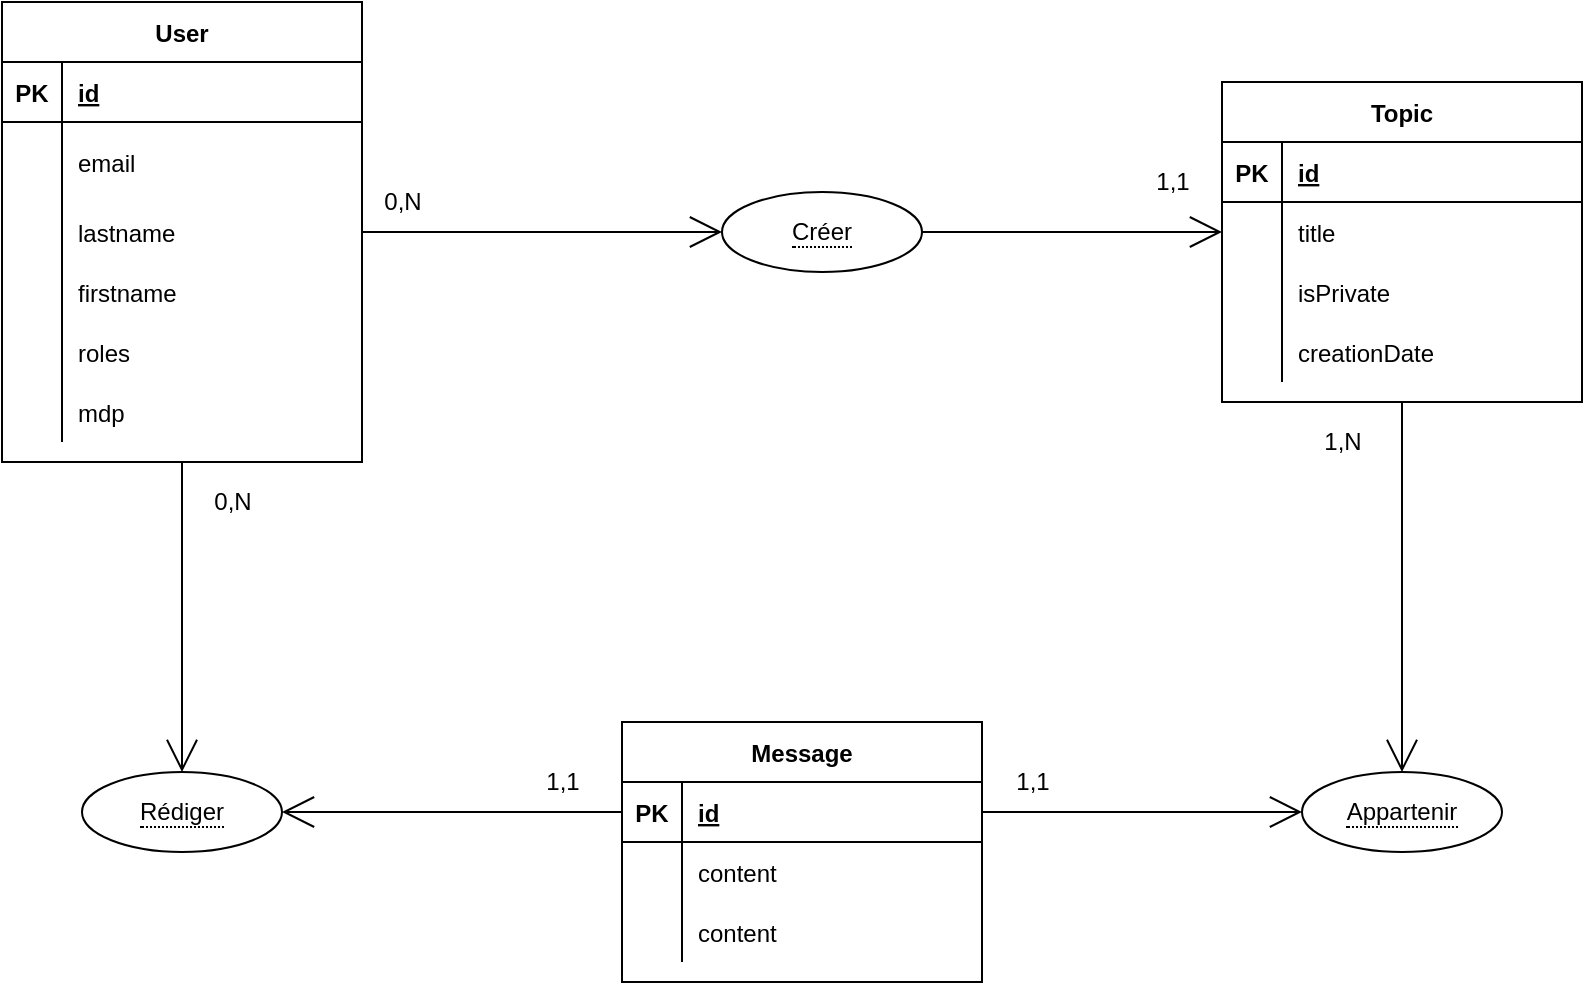 <mxfile version="15.3.5" type="device"><diagram id="0XSRkDpTvWGKxE9jtPsz" name="Page-1"><mxGraphModel dx="1550" dy="867" grid="1" gridSize="10" guides="1" tooltips="1" connect="1" arrows="1" fold="1" page="1" pageScale="1" pageWidth="827" pageHeight="1169" math="0" shadow="0"><root><mxCell id="0"/><mxCell id="1" parent="0"/><mxCell id="ifHObFiyR5tC1U4R6uqx-59" style="edgeStyle=none;curved=1;rounded=0;orthogonalLoop=1;jettySize=auto;html=1;exitX=0.5;exitY=1;exitDx=0;exitDy=0;entryX=0.5;entryY=0;entryDx=0;entryDy=0;endArrow=open;startSize=14;endSize=14;sourcePerimeterSpacing=8;targetPerimeterSpacing=8;" parent="1" source="ifHObFiyR5tC1U4R6uqx-1" target="ifHObFiyR5tC1U4R6uqx-55" edge="1"><mxGeometry relative="1" as="geometry"/></mxCell><mxCell id="ifHObFiyR5tC1U4R6uqx-1" value="User" style="shape=table;startSize=30;container=1;collapsible=1;childLayout=tableLayout;fixedRows=1;rowLines=0;fontStyle=1;align=center;resizeLast=1;hachureGap=4;pointerEvents=0;" parent="1" vertex="1"><mxGeometry x="20" y="80" width="180" height="230" as="geometry"/></mxCell><mxCell id="ifHObFiyR5tC1U4R6uqx-2" value="" style="shape=partialRectangle;collapsible=0;dropTarget=0;pointerEvents=0;fillColor=none;top=0;left=0;bottom=1;right=0;points=[[0,0.5],[1,0.5]];portConstraint=eastwest;" parent="ifHObFiyR5tC1U4R6uqx-1" vertex="1"><mxGeometry y="30" width="180" height="30" as="geometry"/></mxCell><mxCell id="ifHObFiyR5tC1U4R6uqx-3" value="PK" style="shape=partialRectangle;connectable=0;fillColor=none;top=0;left=0;bottom=0;right=0;fontStyle=1;overflow=hidden;" parent="ifHObFiyR5tC1U4R6uqx-2" vertex="1"><mxGeometry width="30" height="30" as="geometry"><mxRectangle width="30" height="30" as="alternateBounds"/></mxGeometry></mxCell><mxCell id="ifHObFiyR5tC1U4R6uqx-4" value="id" style="shape=partialRectangle;connectable=0;fillColor=none;top=0;left=0;bottom=0;right=0;align=left;spacingLeft=6;fontStyle=5;overflow=hidden;" parent="ifHObFiyR5tC1U4R6uqx-2" vertex="1"><mxGeometry x="30" width="150" height="30" as="geometry"><mxRectangle width="150" height="30" as="alternateBounds"/></mxGeometry></mxCell><mxCell id="ifHObFiyR5tC1U4R6uqx-5" value="" style="shape=partialRectangle;collapsible=0;dropTarget=0;pointerEvents=0;fillColor=none;top=0;left=0;bottom=0;right=0;points=[[0,0.5],[1,0.5]];portConstraint=eastwest;" parent="ifHObFiyR5tC1U4R6uqx-1" vertex="1"><mxGeometry y="60" width="180" height="40" as="geometry"/></mxCell><mxCell id="ifHObFiyR5tC1U4R6uqx-6" value="" style="shape=partialRectangle;connectable=0;fillColor=none;top=0;left=0;bottom=0;right=0;editable=1;overflow=hidden;" parent="ifHObFiyR5tC1U4R6uqx-5" vertex="1"><mxGeometry width="30" height="40" as="geometry"><mxRectangle width="30" height="40" as="alternateBounds"/></mxGeometry></mxCell><mxCell id="ifHObFiyR5tC1U4R6uqx-7" value="email" style="shape=partialRectangle;connectable=0;fillColor=none;top=0;left=0;bottom=0;right=0;align=left;spacingLeft=6;overflow=hidden;" parent="ifHObFiyR5tC1U4R6uqx-5" vertex="1"><mxGeometry x="30" width="150" height="40" as="geometry"><mxRectangle width="150" height="40" as="alternateBounds"/></mxGeometry></mxCell><mxCell id="ifHObFiyR5tC1U4R6uqx-8" value="" style="shape=partialRectangle;collapsible=0;dropTarget=0;pointerEvents=0;fillColor=none;top=0;left=0;bottom=0;right=0;points=[[0,0.5],[1,0.5]];portConstraint=eastwest;" parent="ifHObFiyR5tC1U4R6uqx-1" vertex="1"><mxGeometry y="100" width="180" height="30" as="geometry"/></mxCell><mxCell id="ifHObFiyR5tC1U4R6uqx-9" value="" style="shape=partialRectangle;connectable=0;fillColor=none;top=0;left=0;bottom=0;right=0;editable=1;overflow=hidden;" parent="ifHObFiyR5tC1U4R6uqx-8" vertex="1"><mxGeometry width="30" height="30" as="geometry"><mxRectangle width="30" height="30" as="alternateBounds"/></mxGeometry></mxCell><mxCell id="ifHObFiyR5tC1U4R6uqx-10" value="lastname" style="shape=partialRectangle;connectable=0;fillColor=none;top=0;left=0;bottom=0;right=0;align=left;spacingLeft=6;overflow=hidden;" parent="ifHObFiyR5tC1U4R6uqx-8" vertex="1"><mxGeometry x="30" width="150" height="30" as="geometry"><mxRectangle width="150" height="30" as="alternateBounds"/></mxGeometry></mxCell><mxCell id="ifHObFiyR5tC1U4R6uqx-11" value="" style="shape=partialRectangle;collapsible=0;dropTarget=0;pointerEvents=0;fillColor=none;top=0;left=0;bottom=0;right=0;points=[[0,0.5],[1,0.5]];portConstraint=eastwest;" parent="ifHObFiyR5tC1U4R6uqx-1" vertex="1"><mxGeometry y="130" width="180" height="30" as="geometry"/></mxCell><mxCell id="ifHObFiyR5tC1U4R6uqx-12" value="" style="shape=partialRectangle;connectable=0;fillColor=none;top=0;left=0;bottom=0;right=0;editable=1;overflow=hidden;" parent="ifHObFiyR5tC1U4R6uqx-11" vertex="1"><mxGeometry width="30" height="30" as="geometry"><mxRectangle width="30" height="30" as="alternateBounds"/></mxGeometry></mxCell><mxCell id="ifHObFiyR5tC1U4R6uqx-13" value="firstname" style="shape=partialRectangle;connectable=0;fillColor=none;top=0;left=0;bottom=0;right=0;align=left;spacingLeft=6;overflow=hidden;" parent="ifHObFiyR5tC1U4R6uqx-11" vertex="1"><mxGeometry x="30" width="150" height="30" as="geometry"><mxRectangle width="150" height="30" as="alternateBounds"/></mxGeometry></mxCell><mxCell id="ifHObFiyR5tC1U4R6uqx-15" value="" style="shape=partialRectangle;collapsible=0;dropTarget=0;pointerEvents=0;fillColor=none;top=0;left=0;bottom=0;right=0;points=[[0,0.5],[1,0.5]];portConstraint=eastwest;hachureGap=4;" parent="ifHObFiyR5tC1U4R6uqx-1" vertex="1"><mxGeometry y="160" width="180" height="30" as="geometry"/></mxCell><mxCell id="ifHObFiyR5tC1U4R6uqx-16" value="" style="shape=partialRectangle;connectable=0;fillColor=none;top=0;left=0;bottom=0;right=0;editable=1;overflow=hidden;" parent="ifHObFiyR5tC1U4R6uqx-15" vertex="1"><mxGeometry width="30" height="30" as="geometry"><mxRectangle width="30" height="30" as="alternateBounds"/></mxGeometry></mxCell><mxCell id="ifHObFiyR5tC1U4R6uqx-17" value="roles" style="shape=partialRectangle;connectable=0;fillColor=none;top=0;left=0;bottom=0;right=0;align=left;spacingLeft=6;overflow=hidden;" parent="ifHObFiyR5tC1U4R6uqx-15" vertex="1"><mxGeometry x="30" width="150" height="30" as="geometry"><mxRectangle width="150" height="30" as="alternateBounds"/></mxGeometry></mxCell><mxCell id="scZFlAguOhz34CdFb3Q7-4" value="" style="shape=partialRectangle;collapsible=0;dropTarget=0;pointerEvents=0;fillColor=none;top=0;left=0;bottom=0;right=0;points=[[0,0.5],[1,0.5]];portConstraint=eastwest;hachureGap=4;" vertex="1" parent="ifHObFiyR5tC1U4R6uqx-1"><mxGeometry y="190" width="180" height="30" as="geometry"/></mxCell><mxCell id="scZFlAguOhz34CdFb3Q7-5" value="" style="shape=partialRectangle;connectable=0;fillColor=none;top=0;left=0;bottom=0;right=0;editable=1;overflow=hidden;" vertex="1" parent="scZFlAguOhz34CdFb3Q7-4"><mxGeometry width="30" height="30" as="geometry"><mxRectangle width="30" height="30" as="alternateBounds"/></mxGeometry></mxCell><mxCell id="scZFlAguOhz34CdFb3Q7-6" value="mdp" style="shape=partialRectangle;connectable=0;fillColor=none;top=0;left=0;bottom=0;right=0;align=left;spacingLeft=6;overflow=hidden;" vertex="1" parent="scZFlAguOhz34CdFb3Q7-4"><mxGeometry x="30" width="150" height="30" as="geometry"><mxRectangle width="150" height="30" as="alternateBounds"/></mxGeometry></mxCell><mxCell id="ifHObFiyR5tC1U4R6uqx-60" style="edgeStyle=none;curved=1;rounded=0;orthogonalLoop=1;jettySize=auto;html=1;exitX=0.5;exitY=1;exitDx=0;exitDy=0;entryX=0.5;entryY=0;entryDx=0;entryDy=0;endArrow=open;startSize=14;endSize=14;sourcePerimeterSpacing=8;targetPerimeterSpacing=8;" parent="1" source="ifHObFiyR5tC1U4R6uqx-21" target="ifHObFiyR5tC1U4R6uqx-56" edge="1"><mxGeometry relative="1" as="geometry"/></mxCell><mxCell id="ifHObFiyR5tC1U4R6uqx-21" value="Topic" style="shape=table;startSize=30;container=1;collapsible=1;childLayout=tableLayout;fixedRows=1;rowLines=0;fontStyle=1;align=center;resizeLast=1;hachureGap=4;pointerEvents=0;" parent="1" vertex="1"><mxGeometry x="630" y="120" width="180" height="160" as="geometry"/></mxCell><mxCell id="ifHObFiyR5tC1U4R6uqx-22" value="" style="shape=partialRectangle;collapsible=0;dropTarget=0;pointerEvents=0;fillColor=none;top=0;left=0;bottom=1;right=0;points=[[0,0.5],[1,0.5]];portConstraint=eastwest;" parent="ifHObFiyR5tC1U4R6uqx-21" vertex="1"><mxGeometry y="30" width="180" height="30" as="geometry"/></mxCell><mxCell id="ifHObFiyR5tC1U4R6uqx-23" value="PK" style="shape=partialRectangle;connectable=0;fillColor=none;top=0;left=0;bottom=0;right=0;fontStyle=1;overflow=hidden;" parent="ifHObFiyR5tC1U4R6uqx-22" vertex="1"><mxGeometry width="30" height="30" as="geometry"><mxRectangle width="30" height="30" as="alternateBounds"/></mxGeometry></mxCell><mxCell id="ifHObFiyR5tC1U4R6uqx-24" value="id" style="shape=partialRectangle;connectable=0;fillColor=none;top=0;left=0;bottom=0;right=0;align=left;spacingLeft=6;fontStyle=5;overflow=hidden;" parent="ifHObFiyR5tC1U4R6uqx-22" vertex="1"><mxGeometry x="30" width="150" height="30" as="geometry"><mxRectangle width="150" height="30" as="alternateBounds"/></mxGeometry></mxCell><mxCell id="ifHObFiyR5tC1U4R6uqx-25" value="" style="shape=partialRectangle;collapsible=0;dropTarget=0;pointerEvents=0;fillColor=none;top=0;left=0;bottom=0;right=0;points=[[0,0.5],[1,0.5]];portConstraint=eastwest;" parent="ifHObFiyR5tC1U4R6uqx-21" vertex="1"><mxGeometry y="60" width="180" height="30" as="geometry"/></mxCell><mxCell id="ifHObFiyR5tC1U4R6uqx-26" value="" style="shape=partialRectangle;connectable=0;fillColor=none;top=0;left=0;bottom=0;right=0;editable=1;overflow=hidden;" parent="ifHObFiyR5tC1U4R6uqx-25" vertex="1"><mxGeometry width="30" height="30" as="geometry"><mxRectangle width="30" height="30" as="alternateBounds"/></mxGeometry></mxCell><mxCell id="ifHObFiyR5tC1U4R6uqx-27" value="title" style="shape=partialRectangle;connectable=0;fillColor=none;top=0;left=0;bottom=0;right=0;align=left;spacingLeft=6;overflow=hidden;" parent="ifHObFiyR5tC1U4R6uqx-25" vertex="1"><mxGeometry x="30" width="150" height="30" as="geometry"><mxRectangle width="150" height="30" as="alternateBounds"/></mxGeometry></mxCell><mxCell id="ifHObFiyR5tC1U4R6uqx-28" value="" style="shape=partialRectangle;collapsible=0;dropTarget=0;pointerEvents=0;fillColor=none;top=0;left=0;bottom=0;right=0;points=[[0,0.5],[1,0.5]];portConstraint=eastwest;" parent="ifHObFiyR5tC1U4R6uqx-21" vertex="1"><mxGeometry y="90" width="180" height="30" as="geometry"/></mxCell><mxCell id="ifHObFiyR5tC1U4R6uqx-29" value="" style="shape=partialRectangle;connectable=0;fillColor=none;top=0;left=0;bottom=0;right=0;editable=1;overflow=hidden;" parent="ifHObFiyR5tC1U4R6uqx-28" vertex="1"><mxGeometry width="30" height="30" as="geometry"><mxRectangle width="30" height="30" as="alternateBounds"/></mxGeometry></mxCell><mxCell id="ifHObFiyR5tC1U4R6uqx-30" value="isPrivate" style="shape=partialRectangle;connectable=0;fillColor=none;top=0;left=0;bottom=0;right=0;align=left;spacingLeft=6;overflow=hidden;" parent="ifHObFiyR5tC1U4R6uqx-28" vertex="1"><mxGeometry x="30" width="150" height="30" as="geometry"><mxRectangle width="150" height="30" as="alternateBounds"/></mxGeometry></mxCell><mxCell id="ifHObFiyR5tC1U4R6uqx-31" value="" style="shape=partialRectangle;collapsible=0;dropTarget=0;pointerEvents=0;fillColor=none;top=0;left=0;bottom=0;right=0;points=[[0,0.5],[1,0.5]];portConstraint=eastwest;" parent="ifHObFiyR5tC1U4R6uqx-21" vertex="1"><mxGeometry y="120" width="180" height="30" as="geometry"/></mxCell><mxCell id="ifHObFiyR5tC1U4R6uqx-32" value="" style="shape=partialRectangle;connectable=0;fillColor=none;top=0;left=0;bottom=0;right=0;editable=1;overflow=hidden;" parent="ifHObFiyR5tC1U4R6uqx-31" vertex="1"><mxGeometry width="30" height="30" as="geometry"><mxRectangle width="30" height="30" as="alternateBounds"/></mxGeometry></mxCell><mxCell id="ifHObFiyR5tC1U4R6uqx-33" value="creationDate" style="shape=partialRectangle;connectable=0;fillColor=none;top=0;left=0;bottom=0;right=0;align=left;spacingLeft=6;overflow=hidden;" parent="ifHObFiyR5tC1U4R6uqx-31" vertex="1"><mxGeometry x="30" width="150" height="30" as="geometry"><mxRectangle width="150" height="30" as="alternateBounds"/></mxGeometry></mxCell><mxCell id="ifHObFiyR5tC1U4R6uqx-36" style="edgeStyle=none;curved=1;rounded=0;orthogonalLoop=1;jettySize=auto;html=1;exitX=1;exitY=0.5;exitDx=0;exitDy=0;entryX=0;entryY=0.5;entryDx=0;entryDy=0;endArrow=open;startSize=14;endSize=14;sourcePerimeterSpacing=8;targetPerimeterSpacing=8;" parent="1" source="ifHObFiyR5tC1U4R6uqx-34" target="ifHObFiyR5tC1U4R6uqx-25" edge="1"><mxGeometry relative="1" as="geometry"/></mxCell><mxCell id="ifHObFiyR5tC1U4R6uqx-34" value="&lt;span style=&quot;border-bottom: 1px dotted&quot;&gt;Créer&lt;/span&gt;" style="ellipse;whiteSpace=wrap;html=1;align=center;hachureGap=4;pointerEvents=0;" parent="1" vertex="1"><mxGeometry x="380" y="175" width="100" height="40" as="geometry"/></mxCell><mxCell id="ifHObFiyR5tC1U4R6uqx-35" style="edgeStyle=none;curved=1;rounded=0;orthogonalLoop=1;jettySize=auto;html=1;exitX=1;exitY=0.5;exitDx=0;exitDy=0;entryX=0;entryY=0.5;entryDx=0;entryDy=0;endArrow=open;startSize=14;endSize=14;sourcePerimeterSpacing=8;targetPerimeterSpacing=8;" parent="1" source="ifHObFiyR5tC1U4R6uqx-8" target="ifHObFiyR5tC1U4R6uqx-34" edge="1"><mxGeometry relative="1" as="geometry"/></mxCell><mxCell id="ifHObFiyR5tC1U4R6uqx-37" value="0,N" style="text;html=1;align=center;verticalAlign=middle;resizable=0;points=[];autosize=1;strokeColor=none;fillColor=none;" parent="1" vertex="1"><mxGeometry x="205" y="170" width="30" height="20" as="geometry"/></mxCell><mxCell id="ifHObFiyR5tC1U4R6uqx-38" value="1,1" style="text;html=1;align=center;verticalAlign=middle;resizable=0;points=[];autosize=1;strokeColor=none;fillColor=none;" parent="1" vertex="1"><mxGeometry x="590" y="160" width="30" height="20" as="geometry"/></mxCell><mxCell id="ifHObFiyR5tC1U4R6uqx-39" value="Message" style="shape=table;startSize=30;container=1;collapsible=1;childLayout=tableLayout;fixedRows=1;rowLines=0;fontStyle=1;align=center;resizeLast=1;hachureGap=4;pointerEvents=0;" parent="1" vertex="1"><mxGeometry x="330" y="440" width="180" height="130" as="geometry"/></mxCell><mxCell id="ifHObFiyR5tC1U4R6uqx-40" value="" style="shape=partialRectangle;collapsible=0;dropTarget=0;pointerEvents=0;fillColor=none;top=0;left=0;bottom=1;right=0;points=[[0,0.5],[1,0.5]];portConstraint=eastwest;" parent="ifHObFiyR5tC1U4R6uqx-39" vertex="1"><mxGeometry y="30" width="180" height="30" as="geometry"/></mxCell><mxCell id="ifHObFiyR5tC1U4R6uqx-41" value="PK" style="shape=partialRectangle;connectable=0;fillColor=none;top=0;left=0;bottom=0;right=0;fontStyle=1;overflow=hidden;" parent="ifHObFiyR5tC1U4R6uqx-40" vertex="1"><mxGeometry width="30" height="30" as="geometry"><mxRectangle width="30" height="30" as="alternateBounds"/></mxGeometry></mxCell><mxCell id="ifHObFiyR5tC1U4R6uqx-42" value="id" style="shape=partialRectangle;connectable=0;fillColor=none;top=0;left=0;bottom=0;right=0;align=left;spacingLeft=6;fontStyle=5;overflow=hidden;" parent="ifHObFiyR5tC1U4R6uqx-40" vertex="1"><mxGeometry x="30" width="150" height="30" as="geometry"><mxRectangle width="150" height="30" as="alternateBounds"/></mxGeometry></mxCell><mxCell id="ifHObFiyR5tC1U4R6uqx-43" value="" style="shape=partialRectangle;collapsible=0;dropTarget=0;pointerEvents=0;fillColor=none;top=0;left=0;bottom=0;right=0;points=[[0,0.5],[1,0.5]];portConstraint=eastwest;" parent="ifHObFiyR5tC1U4R6uqx-39" vertex="1"><mxGeometry y="60" width="180" height="30" as="geometry"/></mxCell><mxCell id="ifHObFiyR5tC1U4R6uqx-44" value="" style="shape=partialRectangle;connectable=0;fillColor=none;top=0;left=0;bottom=0;right=0;editable=1;overflow=hidden;" parent="ifHObFiyR5tC1U4R6uqx-43" vertex="1"><mxGeometry width="30" height="30" as="geometry"><mxRectangle width="30" height="30" as="alternateBounds"/></mxGeometry></mxCell><mxCell id="ifHObFiyR5tC1U4R6uqx-45" value="content" style="shape=partialRectangle;connectable=0;fillColor=none;top=0;left=0;bottom=0;right=0;align=left;spacingLeft=6;overflow=hidden;" parent="ifHObFiyR5tC1U4R6uqx-43" vertex="1"><mxGeometry x="30" width="150" height="30" as="geometry"><mxRectangle width="150" height="30" as="alternateBounds"/></mxGeometry></mxCell><mxCell id="ifHObFiyR5tC1U4R6uqx-46" value="" style="shape=partialRectangle;collapsible=0;dropTarget=0;pointerEvents=0;fillColor=none;top=0;left=0;bottom=0;right=0;points=[[0,0.5],[1,0.5]];portConstraint=eastwest;" parent="ifHObFiyR5tC1U4R6uqx-39" vertex="1"><mxGeometry y="90" width="180" height="30" as="geometry"/></mxCell><mxCell id="ifHObFiyR5tC1U4R6uqx-47" value="" style="shape=partialRectangle;connectable=0;fillColor=none;top=0;left=0;bottom=0;right=0;editable=1;overflow=hidden;" parent="ifHObFiyR5tC1U4R6uqx-46" vertex="1"><mxGeometry width="30" height="30" as="geometry"><mxRectangle width="30" height="30" as="alternateBounds"/></mxGeometry></mxCell><mxCell id="ifHObFiyR5tC1U4R6uqx-48" value="content" style="shape=partialRectangle;connectable=0;fillColor=none;top=0;left=0;bottom=0;right=0;align=left;spacingLeft=6;overflow=hidden;" parent="ifHObFiyR5tC1U4R6uqx-46" vertex="1"><mxGeometry x="30" width="150" height="30" as="geometry"><mxRectangle width="150" height="30" as="alternateBounds"/></mxGeometry></mxCell><mxCell id="ifHObFiyR5tC1U4R6uqx-55" value="&lt;span style=&quot;border-bottom: 1px dotted&quot;&gt;Rédiger&lt;/span&gt;" style="ellipse;whiteSpace=wrap;html=1;align=center;hachureGap=4;pointerEvents=0;" parent="1" vertex="1"><mxGeometry x="60" y="465" width="100" height="40" as="geometry"/></mxCell><mxCell id="ifHObFiyR5tC1U4R6uqx-56" value="&lt;span style=&quot;border-bottom: 1px dotted&quot;&gt;Appartenir&lt;/span&gt;" style="ellipse;whiteSpace=wrap;html=1;align=center;hachureGap=4;pointerEvents=0;" parent="1" vertex="1"><mxGeometry x="670" y="465" width="100" height="40" as="geometry"/></mxCell><mxCell id="ifHObFiyR5tC1U4R6uqx-57" style="edgeStyle=none;curved=1;rounded=0;orthogonalLoop=1;jettySize=auto;html=1;exitX=1;exitY=0.5;exitDx=0;exitDy=0;entryX=0;entryY=0.5;entryDx=0;entryDy=0;endArrow=open;startSize=14;endSize=14;sourcePerimeterSpacing=8;targetPerimeterSpacing=8;" parent="1" source="ifHObFiyR5tC1U4R6uqx-40" target="ifHObFiyR5tC1U4R6uqx-56" edge="1"><mxGeometry relative="1" as="geometry"/></mxCell><mxCell id="ifHObFiyR5tC1U4R6uqx-58" style="edgeStyle=none;curved=1;rounded=0;orthogonalLoop=1;jettySize=auto;html=1;exitX=0;exitY=0.5;exitDx=0;exitDy=0;entryX=1;entryY=0.5;entryDx=0;entryDy=0;endArrow=open;startSize=14;endSize=14;sourcePerimeterSpacing=8;targetPerimeterSpacing=8;" parent="1" source="ifHObFiyR5tC1U4R6uqx-40" target="ifHObFiyR5tC1U4R6uqx-55" edge="1"><mxGeometry relative="1" as="geometry"/></mxCell><mxCell id="ifHObFiyR5tC1U4R6uqx-61" value="1,1" style="text;html=1;align=center;verticalAlign=middle;resizable=0;points=[];autosize=1;strokeColor=none;fillColor=none;" parent="1" vertex="1"><mxGeometry x="285" y="460" width="30" height="20" as="geometry"/></mxCell><mxCell id="ifHObFiyR5tC1U4R6uqx-62" value="1,1" style="text;html=1;align=center;verticalAlign=middle;resizable=0;points=[];autosize=1;strokeColor=none;fillColor=none;" parent="1" vertex="1"><mxGeometry x="520" y="460" width="30" height="20" as="geometry"/></mxCell><mxCell id="ifHObFiyR5tC1U4R6uqx-63" value="0,N" style="text;html=1;align=center;verticalAlign=middle;resizable=0;points=[];autosize=1;strokeColor=none;fillColor=none;" parent="1" vertex="1"><mxGeometry x="120" y="320" width="30" height="20" as="geometry"/></mxCell><mxCell id="ifHObFiyR5tC1U4R6uqx-64" value="1,N" style="text;html=1;align=center;verticalAlign=middle;resizable=0;points=[];autosize=1;strokeColor=none;fillColor=none;" parent="1" vertex="1"><mxGeometry x="675" y="290" width="30" height="20" as="geometry"/></mxCell></root></mxGraphModel></diagram></mxfile>